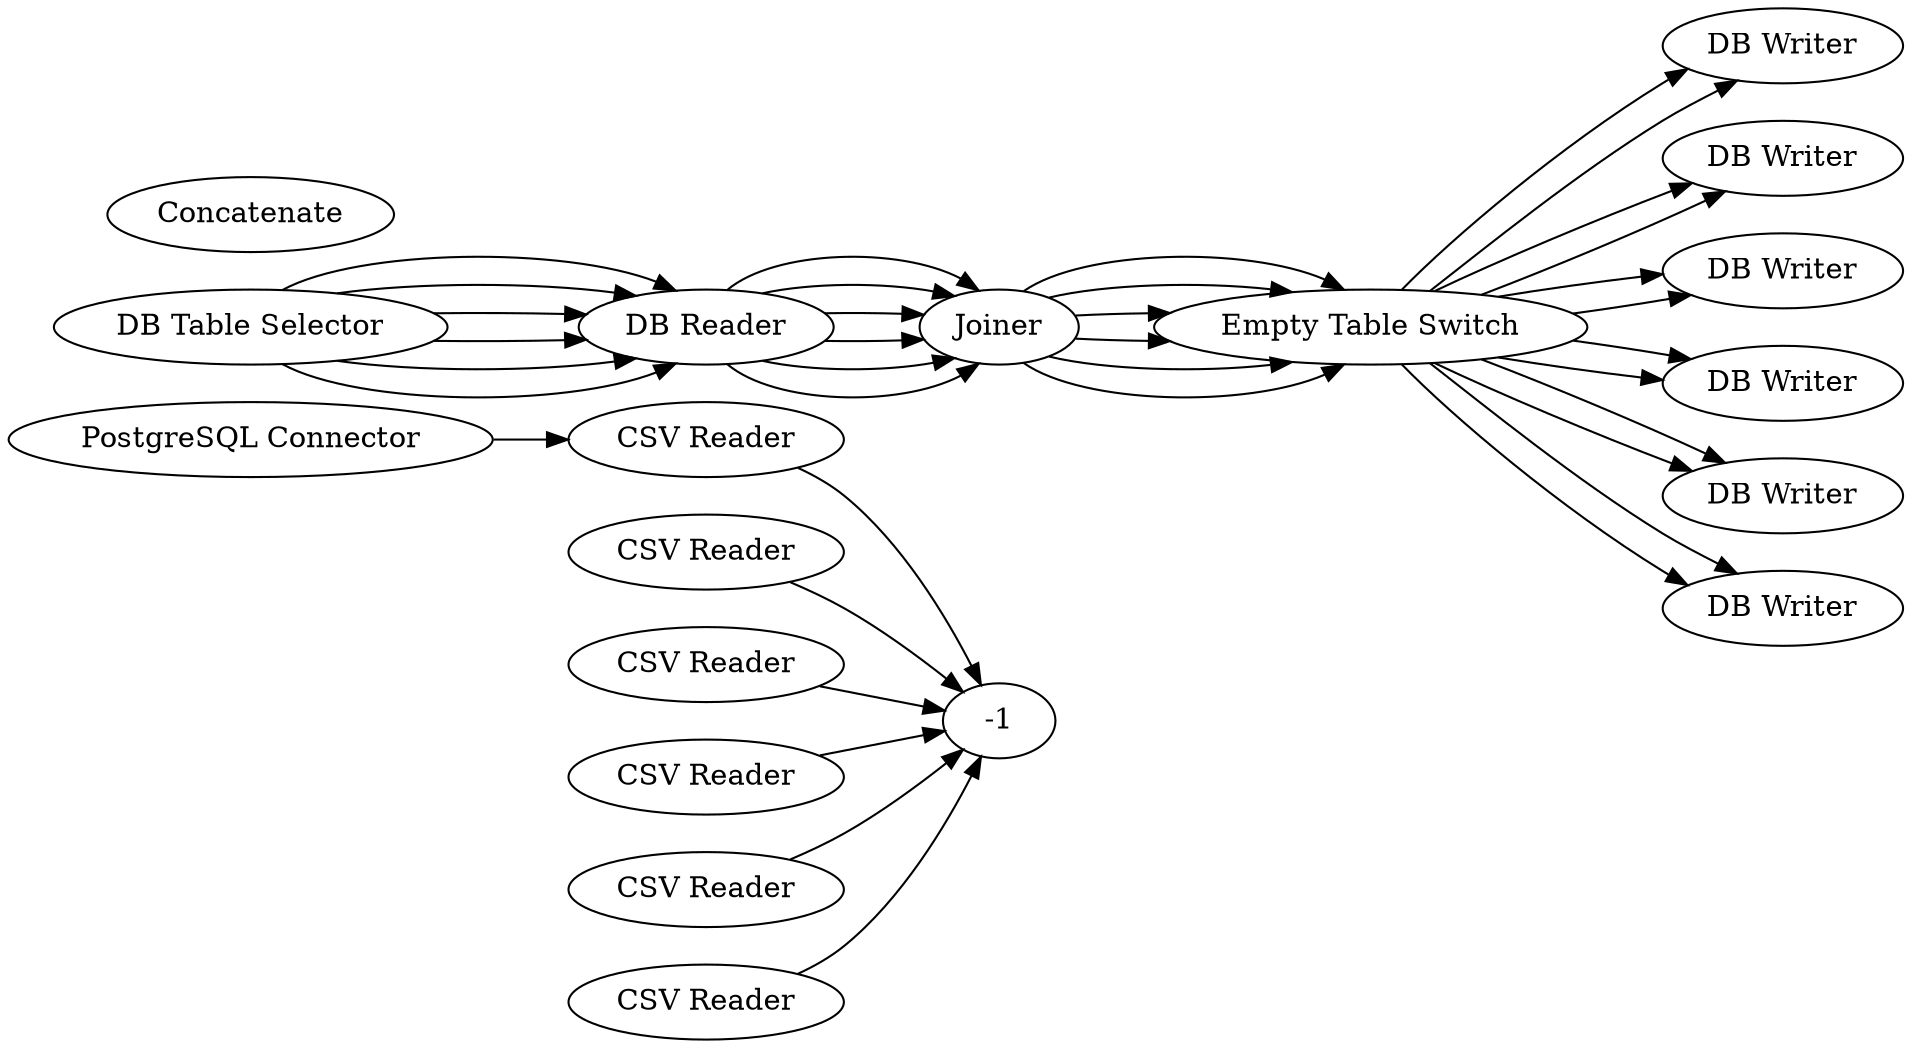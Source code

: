 digraph {
	1 [label="PostgreSQL Connector"]
	4 [label="CSV Reader"]
	5 [label="CSV Reader"]
	6 [label="CSV Reader"]
	7 [label="CSV Reader"]
	8 [label="CSV Reader"]
	9 [label="CSV Reader"]
	10 [label="DB Writer"]
	11 [label="DB Writer"]
	12 [label="DB Writer"]
	13 [label="DB Writer"]
	14 [label="DB Writer"]
	15 [label="DB Writer"]
	36 [label=Concatenate]
	17 [label="DB Table Selector"]
	19 [label="DB Reader"]
	21 [label=Joiner]
	37 [label="Empty Table Switch"]
	17 [label="DB Table Selector"]
	19 [label="DB Reader"]
	21 [label=Joiner]
	37 [label="Empty Table Switch"]
	17 [label="DB Table Selector"]
	19 [label="DB Reader"]
	21 [label=Joiner]
	37 [label="Empty Table Switch"]
	17 [label="DB Table Selector"]
	19 [label="DB Reader"]
	21 [label=Joiner]
	37 [label="Empty Table Switch"]
	17 [label="DB Table Selector"]
	19 [label="DB Reader"]
	21 [label=Joiner]
	37 [label="Empty Table Switch"]
	17 [label="DB Table Selector"]
	19 [label="DB Reader"]
	21 [label=Joiner]
	37 [label="Empty Table Switch"]
	17 -> 19
	19 -> 21
	21 -> 37
	17 -> 19
	19 -> 21
	21 -> 37
	17 -> 19
	19 -> 21
	21 -> 37
	17 -> 19
	19 -> 21
	21 -> 37
	17 -> 19
	19 -> 21
	21 -> 37
	17 -> 19
	19 -> 21
	21 -> 37
	4 -> -1
	5 -> -1
	6 -> -1
	7 -> -1
	8 -> -1
	9 -> -1
	37 -> 10
	37 -> 10
	37 -> 11
	37 -> 11
	37 -> 12
	37 -> 12
	37 -> 13
	37 -> 13
	37 -> 14
	37 -> 14
	37 -> 15
	37 -> 15
	1 -> 9
	rankdir=LR
}
